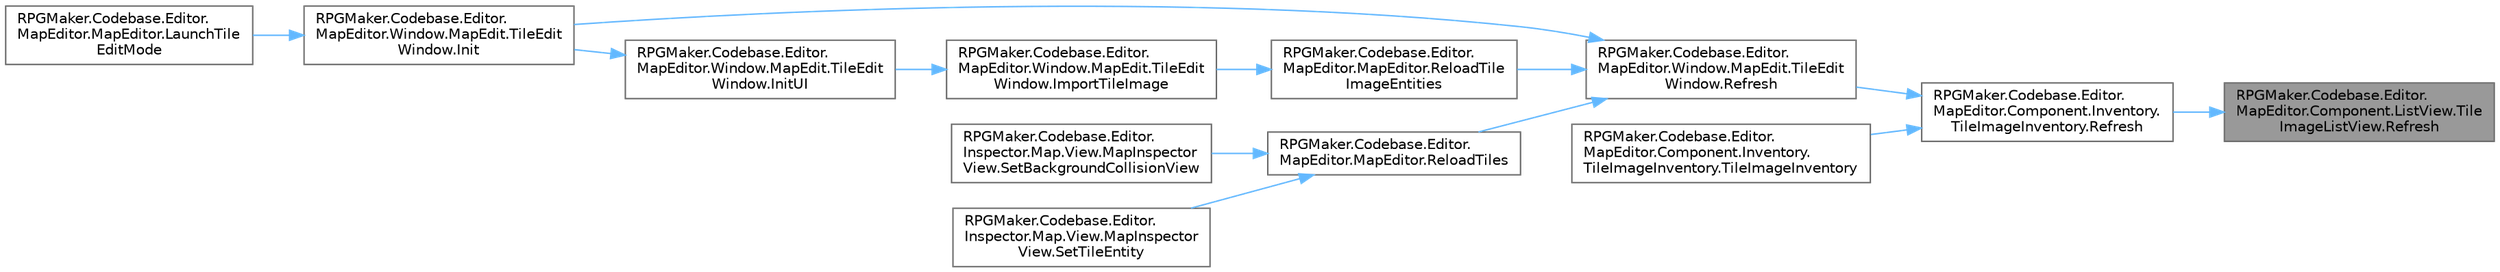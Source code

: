 digraph "RPGMaker.Codebase.Editor.MapEditor.Component.ListView.TileImageListView.Refresh"
{
 // LATEX_PDF_SIZE
  bgcolor="transparent";
  edge [fontname=Helvetica,fontsize=10,labelfontname=Helvetica,labelfontsize=10];
  node [fontname=Helvetica,fontsize=10,shape=box,height=0.2,width=0.4];
  rankdir="RL";
  Node1 [id="Node000001",label="RPGMaker.Codebase.Editor.\lMapEditor.Component.ListView.Tile\lImageListView.Refresh",height=0.2,width=0.4,color="gray40", fillcolor="grey60", style="filled", fontcolor="black",tooltip="データおよび表示を更新"];
  Node1 -> Node2 [id="edge1_Node000001_Node000002",dir="back",color="steelblue1",style="solid",tooltip=" "];
  Node2 [id="Node000002",label="RPGMaker.Codebase.Editor.\lMapEditor.Component.Inventory.\lTileImageInventory.Refresh",height=0.2,width=0.4,color="grey40", fillcolor="white", style="filled",URL="$d4/d56/class_r_p_g_maker_1_1_codebase_1_1_editor_1_1_map_editor_1_1_component_1_1_inventory_1_1_tile_image_inventory.html#a6a28f812039bde4134a2ee0997929c4e",tooltip="データおよび表示を更新"];
  Node2 -> Node3 [id="edge2_Node000002_Node000003",dir="back",color="steelblue1",style="solid",tooltip=" "];
  Node3 [id="Node000003",label="RPGMaker.Codebase.Editor.\lMapEditor.Window.MapEdit.TileEdit\lWindow.Refresh",height=0.2,width=0.4,color="grey40", fillcolor="white", style="filled",URL="$d9/d98/class_r_p_g_maker_1_1_codebase_1_1_editor_1_1_map_editor_1_1_window_1_1_map_edit_1_1_tile_edit_window.html#adb1de2986bd55df725ce32c2df00f2f8",tooltip="データおよび表示を更新"];
  Node3 -> Node4 [id="edge3_Node000003_Node000004",dir="back",color="steelblue1",style="solid",tooltip=" "];
  Node4 [id="Node000004",label="RPGMaker.Codebase.Editor.\lMapEditor.Window.MapEdit.TileEdit\lWindow.Init",height=0.2,width=0.4,color="grey40", fillcolor="white", style="filled",URL="$d9/d98/class_r_p_g_maker_1_1_codebase_1_1_editor_1_1_map_editor_1_1_window_1_1_map_edit_1_1_tile_edit_window.html#a6e0c274e8d661a0ea10c936b66ebad15",tooltip="初期化"];
  Node4 -> Node5 [id="edge4_Node000004_Node000005",dir="back",color="steelblue1",style="solid",tooltip=" "];
  Node5 [id="Node000005",label="RPGMaker.Codebase.Editor.\lMapEditor.MapEditor.LaunchTile\lEditMode",height=0.2,width=0.4,color="grey40", fillcolor="white", style="filled",URL="$d1/d2d/class_r_p_g_maker_1_1_codebase_1_1_editor_1_1_map_editor_1_1_map_editor.html#aa5d71e6b7bfaeebf2292155af7110a9b",tooltip="タイル編集モードに切り替え"];
  Node3 -> Node6 [id="edge5_Node000003_Node000006",dir="back",color="steelblue1",style="solid",tooltip=" "];
  Node6 [id="Node000006",label="RPGMaker.Codebase.Editor.\lMapEditor.MapEditor.ReloadTile\lImageEntities",height=0.2,width=0.4,color="grey40", fillcolor="white", style="filled",URL="$d1/d2d/class_r_p_g_maker_1_1_codebase_1_1_editor_1_1_map_editor_1_1_map_editor.html#a4ab9428fa74c93a5f6c8cebf5ee9df11",tooltip="インポート済みのタイル用画像一覧を再取得する."];
  Node6 -> Node7 [id="edge6_Node000006_Node000007",dir="back",color="steelblue1",style="solid",tooltip=" "];
  Node7 [id="Node000007",label="RPGMaker.Codebase.Editor.\lMapEditor.Window.MapEdit.TileEdit\lWindow.ImportTileImage",height=0.2,width=0.4,color="grey40", fillcolor="white", style="filled",URL="$d9/d98/class_r_p_g_maker_1_1_codebase_1_1_editor_1_1_map_editor_1_1_window_1_1_map_edit_1_1_tile_edit_window.html#a50327cca5306b89c766812ad884afd76",tooltip="タイル用画像を読み込む"];
  Node7 -> Node8 [id="edge7_Node000007_Node000008",dir="back",color="steelblue1",style="solid",tooltip=" "];
  Node8 [id="Node000008",label="RPGMaker.Codebase.Editor.\lMapEditor.Window.MapEdit.TileEdit\lWindow.InitUI",height=0.2,width=0.4,color="grey40", fillcolor="white", style="filled",URL="$d9/d98/class_r_p_g_maker_1_1_codebase_1_1_editor_1_1_map_editor_1_1_window_1_1_map_edit_1_1_tile_edit_window.html#a96286805c93122eb75f5257c874d95f4",tooltip="UI初期化"];
  Node8 -> Node4 [id="edge8_Node000008_Node000004",dir="back",color="steelblue1",style="solid",tooltip=" "];
  Node3 -> Node9 [id="edge9_Node000003_Node000009",dir="back",color="steelblue1",style="solid",tooltip=" "];
  Node9 [id="Node000009",label="RPGMaker.Codebase.Editor.\lMapEditor.MapEditor.ReloadTiles",height=0.2,width=0.4,color="grey40", fillcolor="white", style="filled",URL="$d1/d2d/class_r_p_g_maker_1_1_codebase_1_1_editor_1_1_map_editor_1_1_map_editor.html#a13ba34636f04b78a920692bb00b63832",tooltip="タイル一覧を再取得する."];
  Node9 -> Node10 [id="edge10_Node000009_Node000010",dir="back",color="steelblue1",style="solid",tooltip=" "];
  Node10 [id="Node000010",label="RPGMaker.Codebase.Editor.\lInspector.Map.View.MapInspector\lView.SetBackgroundCollisionView",height=0.2,width=0.4,color="grey40", fillcolor="white", style="filled",URL="$d2/d9d/class_r_p_g_maker_1_1_codebase_1_1_editor_1_1_inspector_1_1_map_1_1_view_1_1_map_inspector_view.html#ab844e9b7cae0fc5be64339522f47073d",tooltip=" "];
  Node9 -> Node11 [id="edge11_Node000009_Node000011",dir="back",color="steelblue1",style="solid",tooltip=" "];
  Node11 [id="Node000011",label="RPGMaker.Codebase.Editor.\lInspector.Map.View.MapInspector\lView.SetTileEntity",height=0.2,width=0.4,color="grey40", fillcolor="white", style="filled",URL="$d2/d9d/class_r_p_g_maker_1_1_codebase_1_1_editor_1_1_inspector_1_1_map_1_1_view_1_1_map_inspector_view.html#aa126f5b71de3dc3ee0b92906e2fe94cc",tooltip=" "];
  Node2 -> Node12 [id="edge12_Node000002_Node000012",dir="back",color="steelblue1",style="solid",tooltip=" "];
  Node12 [id="Node000012",label="RPGMaker.Codebase.Editor.\lMapEditor.Component.Inventory.\lTileImageInventory.TileImageInventory",height=0.2,width=0.4,color="grey40", fillcolor="white", style="filled",URL="$d4/d56/class_r_p_g_maker_1_1_codebase_1_1_editor_1_1_map_editor_1_1_component_1_1_inventory_1_1_tile_image_inventory.html#af1cfa7fcfdfb100501b7bc876337b5b3",tooltip="コンストラクタ"];
}
